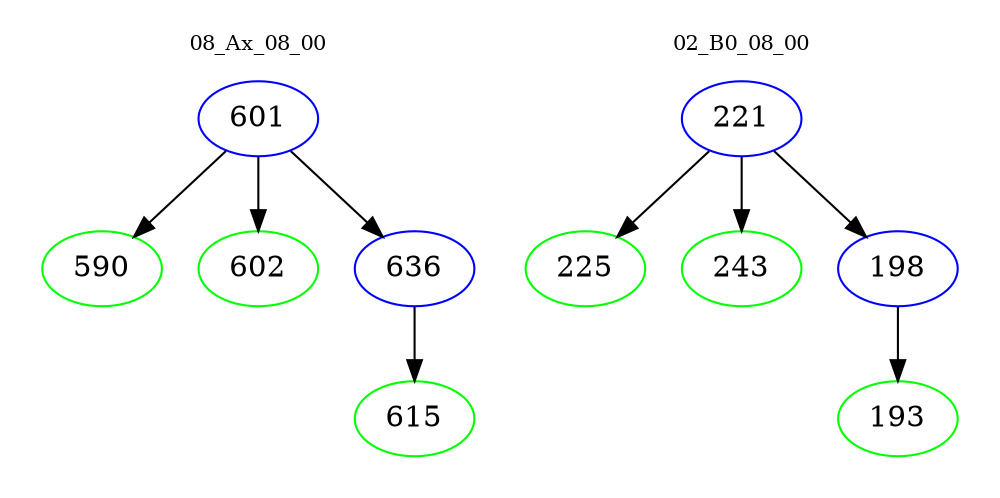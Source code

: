 digraph{
subgraph cluster_0 {
color = white
label = "08_Ax_08_00";
fontsize=10;
T0_601 [label="601", color="blue"]
T0_601 -> T0_590 [color="black"]
T0_590 [label="590", color="green"]
T0_601 -> T0_602 [color="black"]
T0_602 [label="602", color="green"]
T0_601 -> T0_636 [color="black"]
T0_636 [label="636", color="blue"]
T0_636 -> T0_615 [color="black"]
T0_615 [label="615", color="green"]
}
subgraph cluster_1 {
color = white
label = "02_B0_08_00";
fontsize=10;
T1_221 [label="221", color="blue"]
T1_221 -> T1_225 [color="black"]
T1_225 [label="225", color="green"]
T1_221 -> T1_243 [color="black"]
T1_243 [label="243", color="green"]
T1_221 -> T1_198 [color="black"]
T1_198 [label="198", color="blue"]
T1_198 -> T1_193 [color="black"]
T1_193 [label="193", color="green"]
}
}
